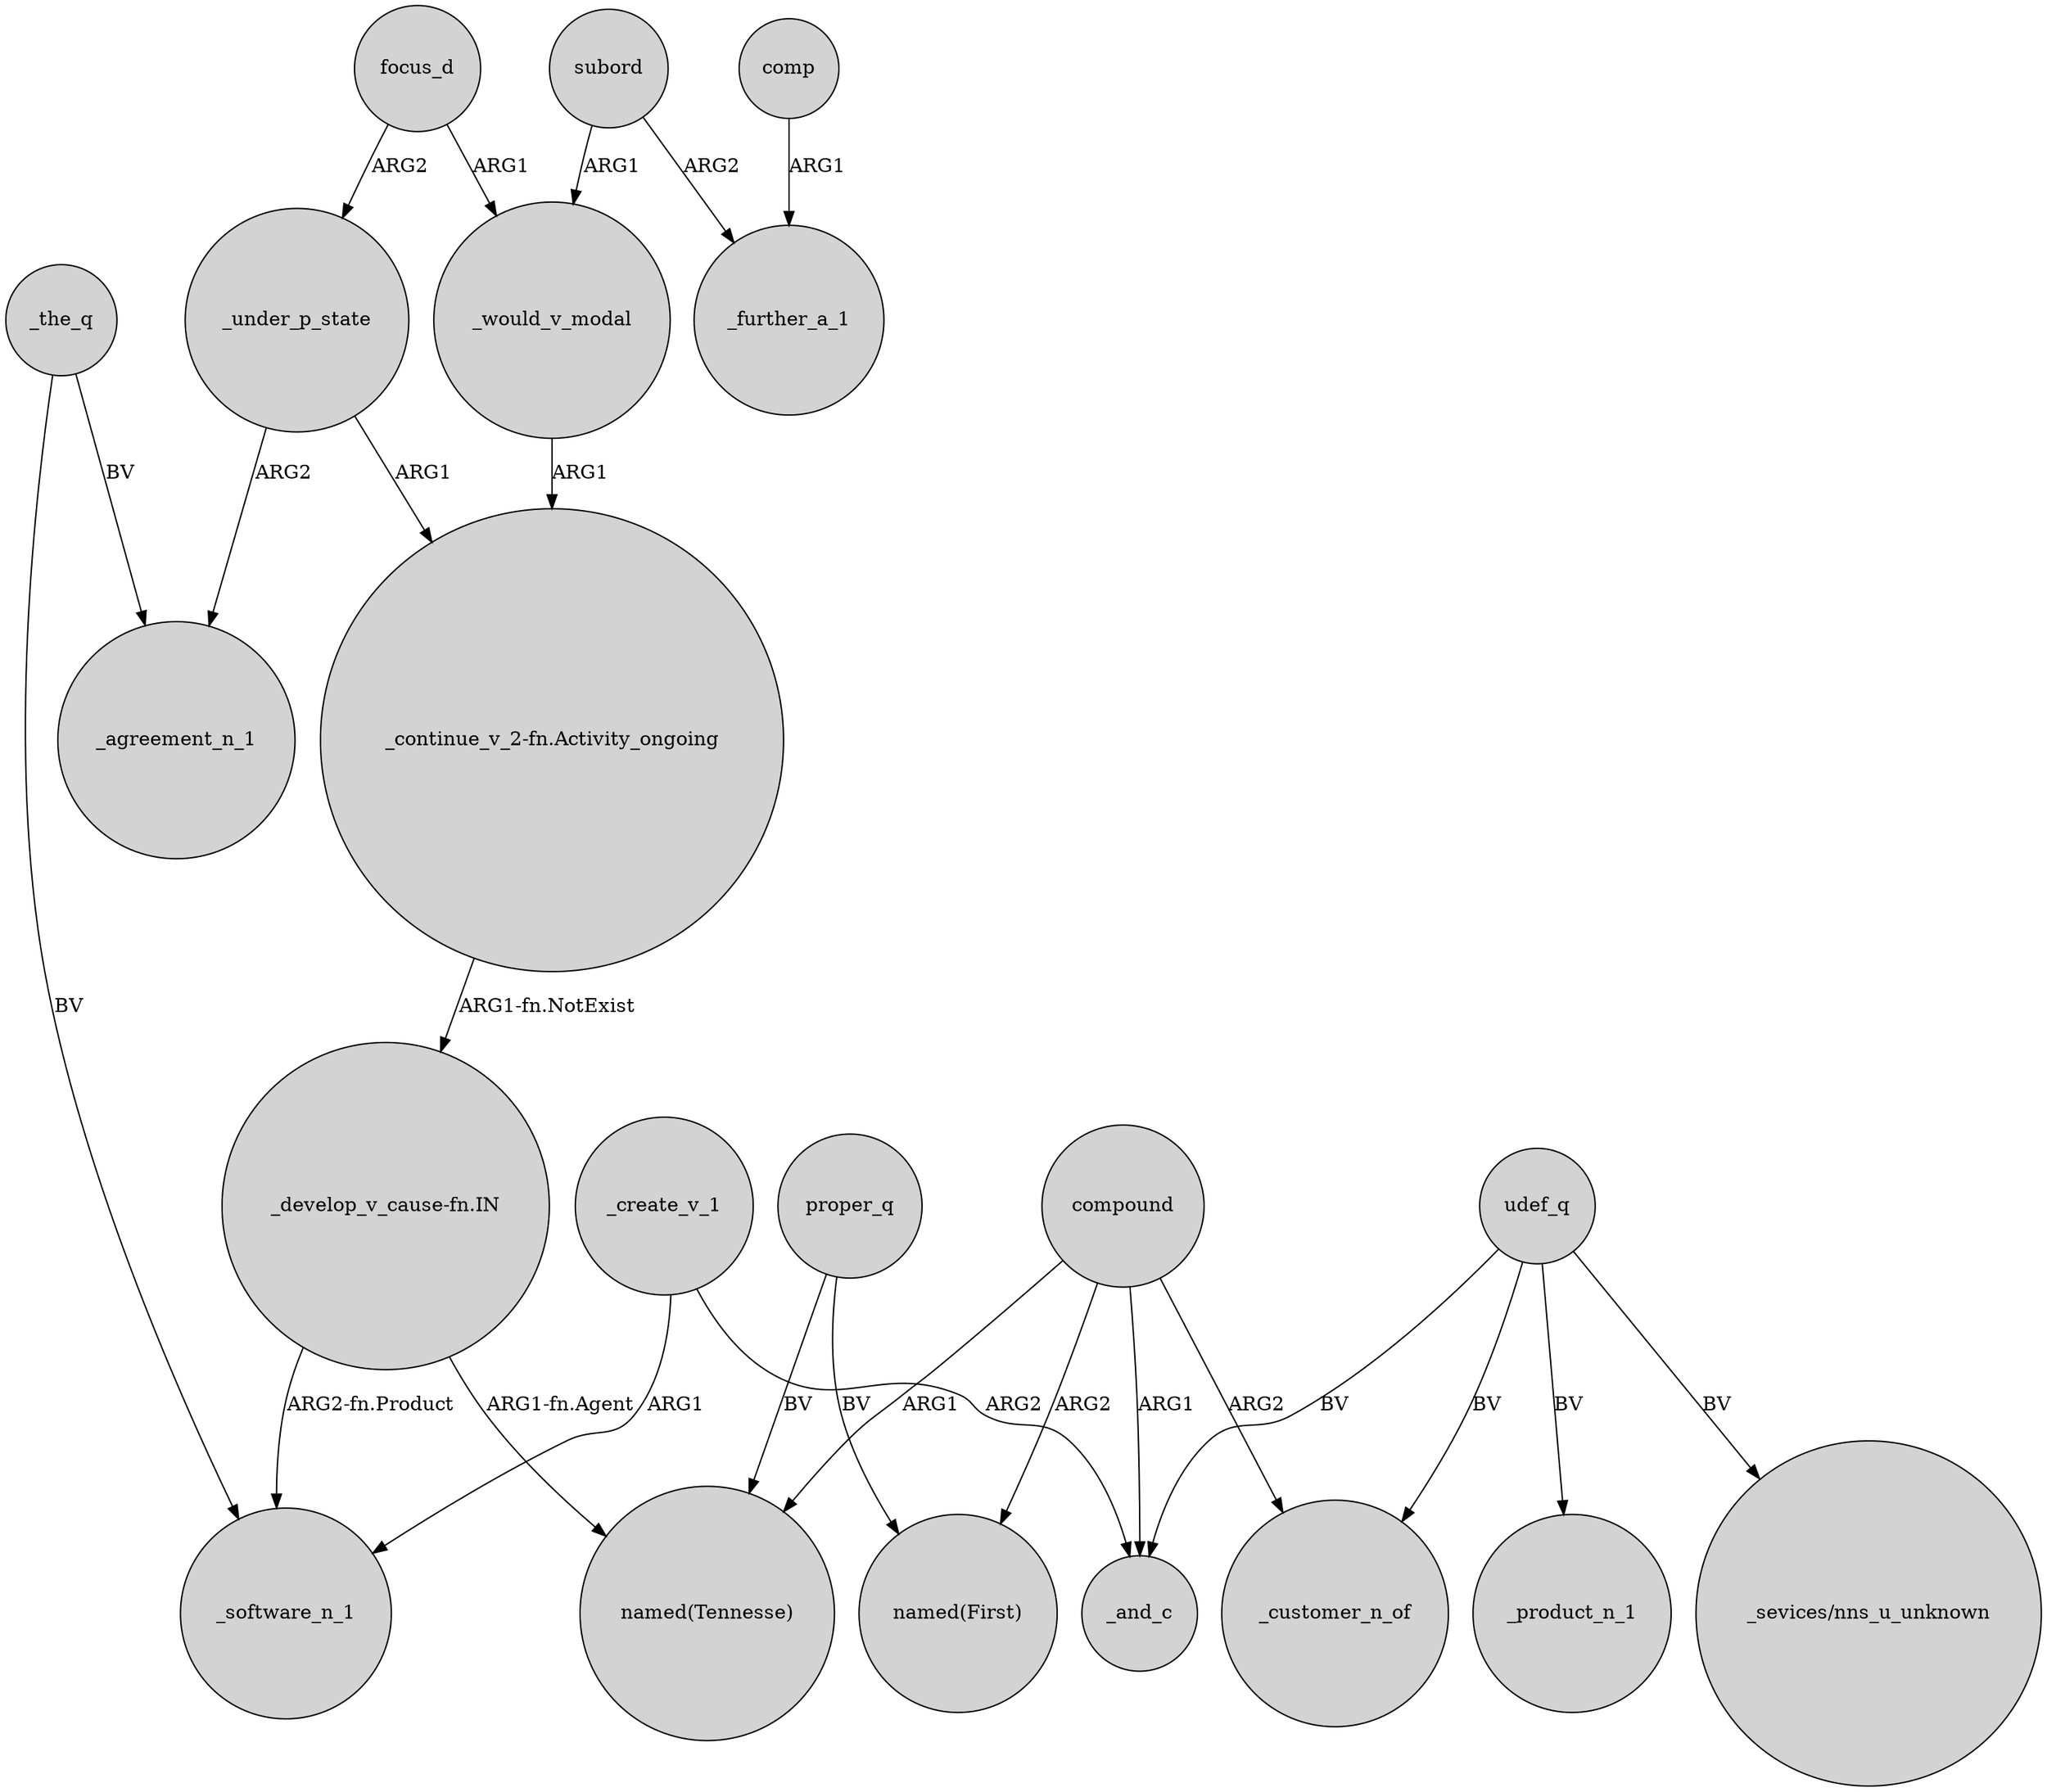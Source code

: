 digraph {
	node [shape=circle style=filled]
	"_continue_v_2-fn.Activity_ongoing" -> "_develop_v_cause-fn.IN" [label="ARG1-fn.NotExist"]
	proper_q -> "named(First)" [label=BV]
	compound -> "named(First)" [label=ARG2]
	_under_p_state -> _agreement_n_1 [label=ARG2]
	udef_q -> "_sevices/nns_u_unknown" [label=BV]
	_the_q -> _software_n_1 [label=BV]
	_the_q -> _agreement_n_1 [label=BV]
	comp -> _further_a_1 [label=ARG1]
	_would_v_modal -> "_continue_v_2-fn.Activity_ongoing" [label=ARG1]
	_create_v_1 -> _software_n_1 [label=ARG1]
	compound -> _and_c [label=ARG1]
	udef_q -> _customer_n_of [label=BV]
	proper_q -> "named(Tennesse)" [label=BV]
	"_develop_v_cause-fn.IN" -> _software_n_1 [label="ARG2-fn.Product"]
	"_develop_v_cause-fn.IN" -> "named(Tennesse)" [label="ARG1-fn.Agent"]
	udef_q -> _product_n_1 [label=BV]
	_under_p_state -> "_continue_v_2-fn.Activity_ongoing" [label=ARG1]
	_create_v_1 -> _and_c [label=ARG2]
	subord -> _further_a_1 [label=ARG2]
	udef_q -> _and_c [label=BV]
	compound -> "named(Tennesse)" [label=ARG1]
	focus_d -> _under_p_state [label=ARG2]
	compound -> _customer_n_of [label=ARG2]
	focus_d -> _would_v_modal [label=ARG1]
	subord -> _would_v_modal [label=ARG1]
}
